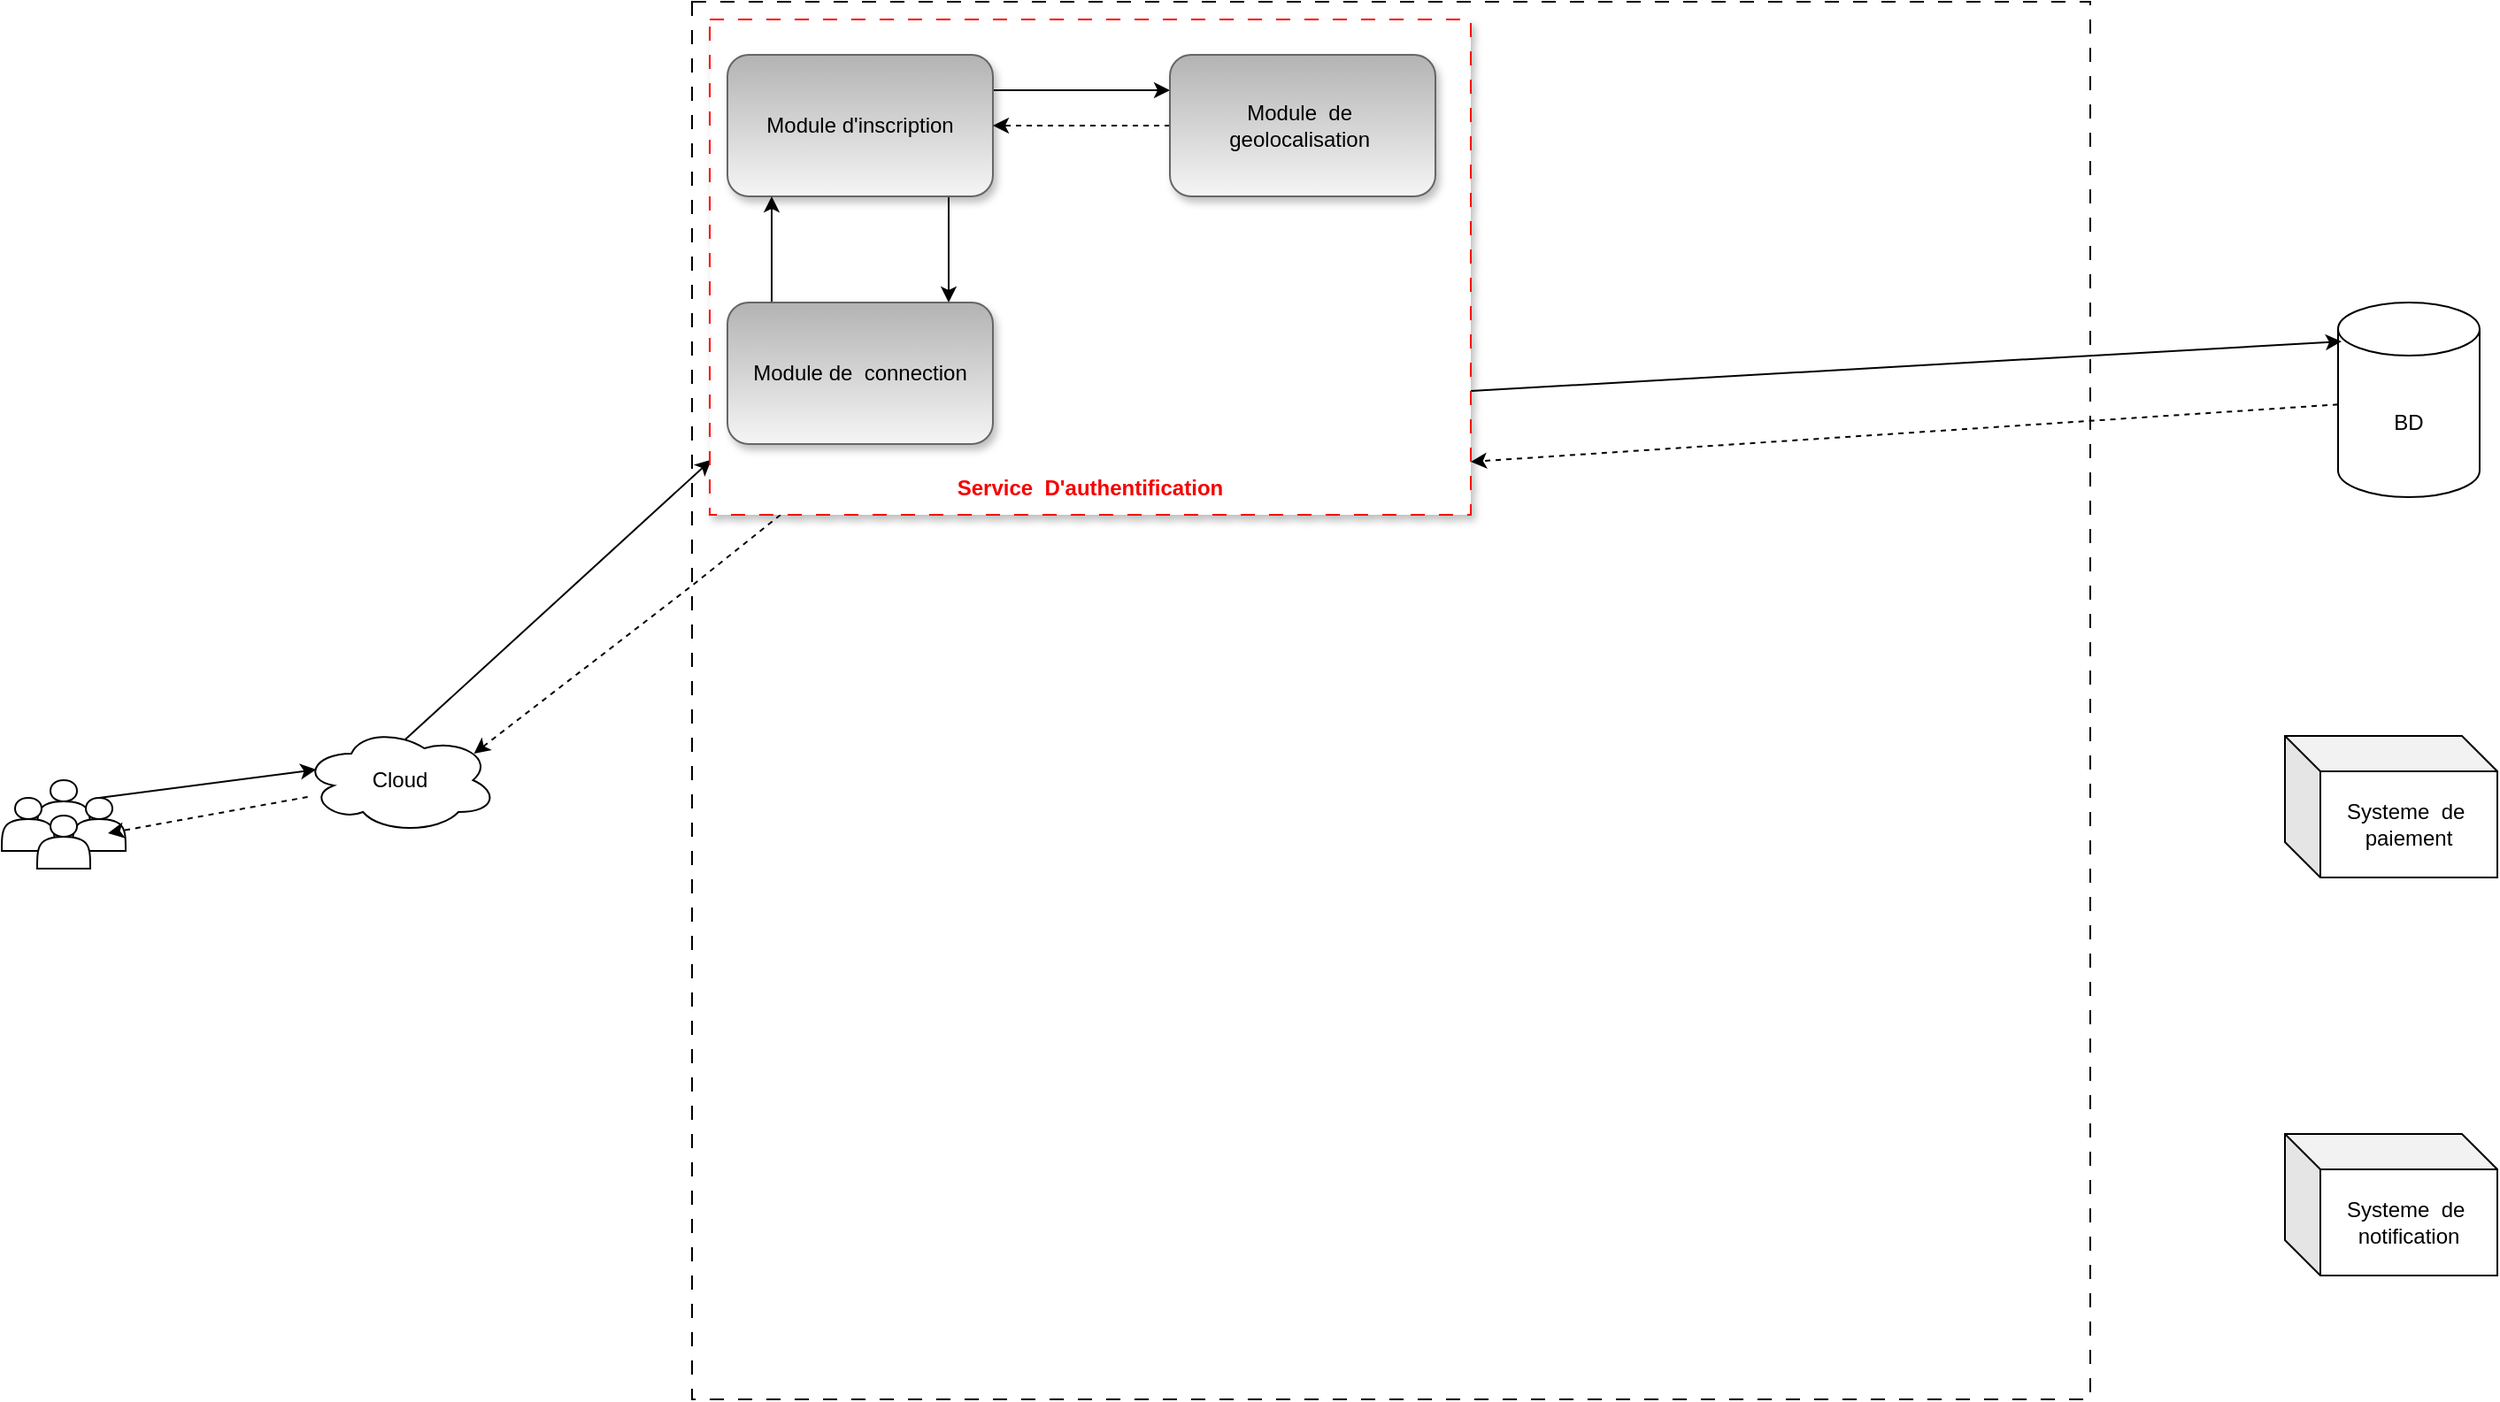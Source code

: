 <mxfile version="20.8.11" type="github">
  <diagram name="Page-1" id="e7uModIJboyxpVoCciH3">
    <mxGraphModel dx="1467" dy="2019" grid="1" gridSize="10" guides="1" tooltips="1" connect="1" arrows="1" fold="1" page="1" pageScale="1" pageWidth="827" pageHeight="1169" math="0" shadow="0">
      <root>
        <mxCell id="0" />
        <mxCell id="1" parent="0" />
        <mxCell id="OHW99z8DjBa6JL7jIuk7-1" value="" style="shape=actor;whiteSpace=wrap;html=1;" vertex="1" parent="1">
          <mxGeometry x="70" y="60" width="30" height="30" as="geometry" />
        </mxCell>
        <mxCell id="OHW99z8DjBa6JL7jIuk7-6" value="" style="shape=actor;whiteSpace=wrap;html=1;" vertex="1" parent="1">
          <mxGeometry x="90" y="70" width="30" height="30" as="geometry" />
        </mxCell>
        <mxCell id="OHW99z8DjBa6JL7jIuk7-7" value="" style="shape=actor;whiteSpace=wrap;html=1;" vertex="1" parent="1">
          <mxGeometry x="50" y="70" width="30" height="30" as="geometry" />
        </mxCell>
        <mxCell id="OHW99z8DjBa6JL7jIuk7-16" style="rounded=0;orthogonalLoop=1;jettySize=auto;html=1;entryX=0.07;entryY=0.4;entryDx=0;entryDy=0;entryPerimeter=0;exitX=0.5;exitY=0;exitDx=0;exitDy=0;" edge="1" parent="1" source="OHW99z8DjBa6JL7jIuk7-6" target="OHW99z8DjBa6JL7jIuk7-9">
          <mxGeometry relative="1" as="geometry" />
        </mxCell>
        <mxCell id="OHW99z8DjBa6JL7jIuk7-8" value="" style="shape=actor;whiteSpace=wrap;html=1;" vertex="1" parent="1">
          <mxGeometry x="70" y="80" width="30" height="30" as="geometry" />
        </mxCell>
        <mxCell id="OHW99z8DjBa6JL7jIuk7-17" style="edgeStyle=none;rounded=0;orthogonalLoop=1;jettySize=auto;html=1;dashed=1;" edge="1" parent="1" source="OHW99z8DjBa6JL7jIuk7-9">
          <mxGeometry relative="1" as="geometry">
            <mxPoint x="110" y="90" as="targetPoint" />
          </mxGeometry>
        </mxCell>
        <mxCell id="OHW99z8DjBa6JL7jIuk7-10" value="" style="whiteSpace=wrap;html=1;aspect=fixed;dashed=1;dashPattern=8 8;" vertex="1" parent="1">
          <mxGeometry x="440" y="-380" width="790" height="790" as="geometry" />
        </mxCell>
        <mxCell id="OHW99z8DjBa6JL7jIuk7-34" style="edgeStyle=none;rounded=0;orthogonalLoop=1;jettySize=auto;html=1;entryX=0.002;entryY=0.889;entryDx=0;entryDy=0;entryPerimeter=0;fontColor=#f50000;exitX=0.527;exitY=0.117;exitDx=0;exitDy=0;exitPerimeter=0;" edge="1" parent="1" source="OHW99z8DjBa6JL7jIuk7-9" target="OHW99z8DjBa6JL7jIuk7-23">
          <mxGeometry relative="1" as="geometry" />
        </mxCell>
        <mxCell id="OHW99z8DjBa6JL7jIuk7-9" value="Cloud" style="ellipse;shape=cloud;whiteSpace=wrap;html=1;" vertex="1" parent="1">
          <mxGeometry x="220" y="30" width="110" height="60" as="geometry" />
        </mxCell>
        <mxCell id="OHW99z8DjBa6JL7jIuk7-32" style="rounded=0;orthogonalLoop=1;jettySize=auto;html=1;fontColor=#f50000;dashed=1;" edge="1" parent="1" source="OHW99z8DjBa6JL7jIuk7-13">
          <mxGeometry relative="1" as="geometry">
            <mxPoint x="880" y="-120" as="targetPoint" />
          </mxGeometry>
        </mxCell>
        <mxCell id="OHW99z8DjBa6JL7jIuk7-13" value="BD" style="shape=cylinder3;whiteSpace=wrap;html=1;boundedLbl=1;backgroundOutline=1;size=15;" vertex="1" parent="1">
          <mxGeometry x="1370" y="-210" width="80" height="110" as="geometry" />
        </mxCell>
        <mxCell id="OHW99z8DjBa6JL7jIuk7-14" value="Systeme&amp;nbsp; de&amp;nbsp; paiement" style="shape=cube;whiteSpace=wrap;html=1;boundedLbl=1;backgroundOutline=1;darkOpacity=0.05;darkOpacity2=0.1;" vertex="1" parent="1">
          <mxGeometry x="1340" y="35" width="120" height="80" as="geometry" />
        </mxCell>
        <mxCell id="OHW99z8DjBa6JL7jIuk7-15" value="Systeme&amp;nbsp; de&amp;nbsp; notification" style="shape=cube;whiteSpace=wrap;html=1;boundedLbl=1;backgroundOutline=1;darkOpacity=0.05;darkOpacity2=0.1;" vertex="1" parent="1">
          <mxGeometry x="1340" y="260" width="120" height="80" as="geometry" />
        </mxCell>
        <mxCell id="OHW99z8DjBa6JL7jIuk7-33" style="edgeStyle=none;rounded=0;orthogonalLoop=1;jettySize=auto;html=1;entryX=0.025;entryY=0.2;entryDx=0;entryDy=0;entryPerimeter=0;fontColor=#f50000;exitX=1;exitY=0.75;exitDx=0;exitDy=0;" edge="1" parent="1" source="OHW99z8DjBa6JL7jIuk7-23" target="OHW99z8DjBa6JL7jIuk7-13">
          <mxGeometry relative="1" as="geometry" />
        </mxCell>
        <mxCell id="OHW99z8DjBa6JL7jIuk7-35" style="edgeStyle=none;rounded=0;orthogonalLoop=1;jettySize=auto;html=1;entryX=0.88;entryY=0.25;entryDx=0;entryDy=0;entryPerimeter=0;fontColor=#f50000;dashed=1;" edge="1" parent="1" source="OHW99z8DjBa6JL7jIuk7-23" target="OHW99z8DjBa6JL7jIuk7-9">
          <mxGeometry relative="1" as="geometry">
            <Array as="points">
              <mxPoint x="440" y="-50" />
            </Array>
          </mxGeometry>
        </mxCell>
        <mxCell id="OHW99z8DjBa6JL7jIuk7-23" value="" style="rounded=0;whiteSpace=wrap;html=1;shadow=1;glass=0;dashed=1;dashPattern=8 8;labelBackgroundColor=#000000;sketch=0;fontColor=#000000;fillColor=default;gradientColor=none;gradientDirection=north;strokeColor=#FF0000;" vertex="1" parent="1">
          <mxGeometry x="450" y="-370" width="430" height="280" as="geometry" />
        </mxCell>
        <mxCell id="OHW99z8DjBa6JL7jIuk7-27" style="edgeStyle=none;rounded=0;orthogonalLoop=1;jettySize=auto;html=1;entryX=0;entryY=0.25;entryDx=0;entryDy=0;fontColor=#f50000;" edge="1" parent="1" target="OHW99z8DjBa6JL7jIuk7-22">
          <mxGeometry relative="1" as="geometry">
            <mxPoint x="610" y="-330" as="sourcePoint" />
          </mxGeometry>
        </mxCell>
        <mxCell id="OHW99z8DjBa6JL7jIuk7-31" style="edgeStyle=none;rounded=0;orthogonalLoop=1;jettySize=auto;html=1;fontColor=#f50000;" edge="1" parent="1">
          <mxGeometry relative="1" as="geometry">
            <mxPoint x="585" y="-270" as="sourcePoint" />
            <mxPoint x="585" y="-210" as="targetPoint" />
          </mxGeometry>
        </mxCell>
        <mxCell id="OHW99z8DjBa6JL7jIuk7-19" value="Module d&#39;inscription" style="rounded=1;whiteSpace=wrap;html=1;fillColor=#f5f5f5;shadow=1;glass=0;gradientDirection=north;strokeColor=#666666;gradientColor=#b3b3b3;" vertex="1" parent="1">
          <mxGeometry x="460" y="-350" width="150" height="80" as="geometry" />
        </mxCell>
        <mxCell id="OHW99z8DjBa6JL7jIuk7-29" style="edgeStyle=none;rounded=0;orthogonalLoop=1;jettySize=auto;html=1;entryX=0.5;entryY=1;entryDx=0;entryDy=0;fontColor=#f50000;" edge="1" parent="1">
          <mxGeometry relative="1" as="geometry">
            <mxPoint x="485" y="-210" as="sourcePoint" />
            <mxPoint x="485" y="-270" as="targetPoint" />
          </mxGeometry>
        </mxCell>
        <mxCell id="OHW99z8DjBa6JL7jIuk7-20" value="Module de&amp;nbsp; connection" style="rounded=1;whiteSpace=wrap;html=1;fillColor=#f5f5f5;shadow=1;glass=0;gradientDirection=north;strokeColor=#666666;gradientColor=#b3b3b3;" vertex="1" parent="1">
          <mxGeometry x="460" y="-210" width="150" height="80" as="geometry" />
        </mxCell>
        <mxCell id="OHW99z8DjBa6JL7jIuk7-28" style="edgeStyle=none;rounded=0;orthogonalLoop=1;jettySize=auto;html=1;fontColor=#f50000;dashed=1;" edge="1" parent="1" source="OHW99z8DjBa6JL7jIuk7-22" target="OHW99z8DjBa6JL7jIuk7-19">
          <mxGeometry relative="1" as="geometry" />
        </mxCell>
        <mxCell id="OHW99z8DjBa6JL7jIuk7-22" value="Module&amp;nbsp; de&amp;nbsp; geolocalisation&amp;nbsp;" style="rounded=1;whiteSpace=wrap;html=1;fillColor=#f5f5f5;shadow=1;glass=0;gradientDirection=north;strokeColor=#666666;gradientColor=#b3b3b3;" vertex="1" parent="1">
          <mxGeometry x="710" y="-350" width="150" height="80" as="geometry" />
        </mxCell>
        <mxCell id="OHW99z8DjBa6JL7jIuk7-26" value="&lt;b&gt;&lt;font color=&quot;#f50000&quot;&gt;Service&amp;nbsp; D&#39;authentification&lt;/font&gt;&lt;/b&gt;" style="text;html=1;strokeColor=none;fillColor=none;align=center;verticalAlign=middle;whiteSpace=wrap;rounded=0;fontColor=#000000;" vertex="1" parent="1">
          <mxGeometry x="510" y="-120" width="310" height="30" as="geometry" />
        </mxCell>
      </root>
    </mxGraphModel>
  </diagram>
</mxfile>
